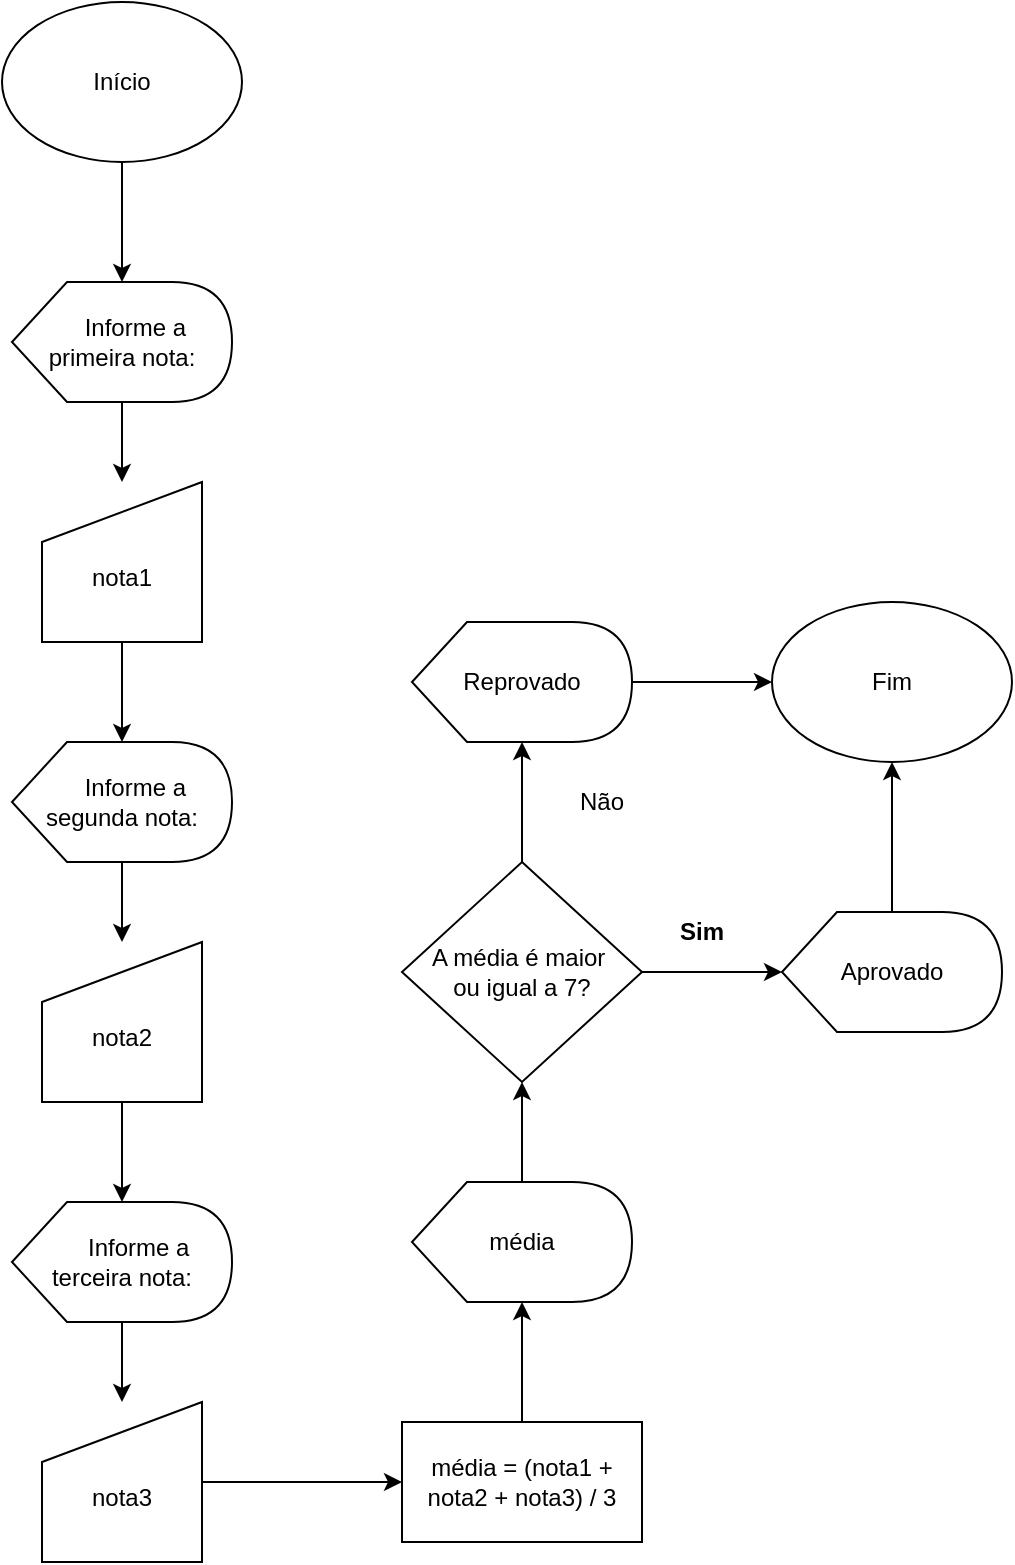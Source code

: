 <mxfile version="28.1.1">
  <diagram name="Página-1" id="MAk3DOyfZkQUfRzELnZQ">
    <mxGraphModel dx="1148" dy="522" grid="1" gridSize="10" guides="1" tooltips="1" connect="1" arrows="1" fold="1" page="1" pageScale="1" pageWidth="827" pageHeight="1169" math="0" shadow="0">
      <root>
        <mxCell id="0" />
        <mxCell id="1" parent="0" />
        <mxCell id="o_a78I-VUHKlkryNKOLD-4" value="" style="edgeStyle=orthogonalEdgeStyle;rounded=0;orthogonalLoop=1;jettySize=auto;html=1;" edge="1" parent="1" source="r95Tsj0DEO4Ul2Uu9qXz-1" target="o_a78I-VUHKlkryNKOLD-1">
          <mxGeometry relative="1" as="geometry" />
        </mxCell>
        <mxCell id="r95Tsj0DEO4Ul2Uu9qXz-1" value="Início" style="ellipse;whiteSpace=wrap;html=1;" parent="1" vertex="1">
          <mxGeometry x="40" y="20" width="120" height="80" as="geometry" />
        </mxCell>
        <mxCell id="o_a78I-VUHKlkryNKOLD-7" value="" style="edgeStyle=orthogonalEdgeStyle;rounded=0;orthogonalLoop=1;jettySize=auto;html=1;" edge="1" parent="1" source="o_a78I-VUHKlkryNKOLD-1" target="o_a78I-VUHKlkryNKOLD-6">
          <mxGeometry relative="1" as="geometry" />
        </mxCell>
        <mxCell id="o_a78I-VUHKlkryNKOLD-1" value="&amp;nbsp; &amp;nbsp; Informe a primeira nota:" style="shape=display;whiteSpace=wrap;html=1;" vertex="1" parent="1">
          <mxGeometry x="45" y="160" width="110" height="60" as="geometry" />
        </mxCell>
        <mxCell id="o_a78I-VUHKlkryNKOLD-9" value="" style="edgeStyle=orthogonalEdgeStyle;rounded=0;orthogonalLoop=1;jettySize=auto;html=1;" edge="1" parent="1" source="o_a78I-VUHKlkryNKOLD-6" target="o_a78I-VUHKlkryNKOLD-8">
          <mxGeometry relative="1" as="geometry" />
        </mxCell>
        <mxCell id="o_a78I-VUHKlkryNKOLD-6" value="&lt;div&gt;&lt;br&gt;&lt;/div&gt;nota1" style="shape=manualInput;whiteSpace=wrap;html=1;" vertex="1" parent="1">
          <mxGeometry x="60" y="260" width="80" height="80" as="geometry" />
        </mxCell>
        <mxCell id="o_a78I-VUHKlkryNKOLD-11" value="" style="edgeStyle=orthogonalEdgeStyle;rounded=0;orthogonalLoop=1;jettySize=auto;html=1;" edge="1" parent="1" source="o_a78I-VUHKlkryNKOLD-8" target="o_a78I-VUHKlkryNKOLD-10">
          <mxGeometry relative="1" as="geometry" />
        </mxCell>
        <mxCell id="o_a78I-VUHKlkryNKOLD-8" value="&amp;nbsp; &amp;nbsp; Informe a segunda nota:" style="shape=display;whiteSpace=wrap;html=1;" vertex="1" parent="1">
          <mxGeometry x="45" y="390" width="110" height="60" as="geometry" />
        </mxCell>
        <mxCell id="o_a78I-VUHKlkryNKOLD-15" value="" style="edgeStyle=orthogonalEdgeStyle;rounded=0;orthogonalLoop=1;jettySize=auto;html=1;" edge="1" parent="1" source="o_a78I-VUHKlkryNKOLD-10" target="o_a78I-VUHKlkryNKOLD-13">
          <mxGeometry relative="1" as="geometry" />
        </mxCell>
        <mxCell id="o_a78I-VUHKlkryNKOLD-10" value="&lt;div&gt;&lt;br&gt;&lt;/div&gt;nota2" style="shape=manualInput;whiteSpace=wrap;html=1;" vertex="1" parent="1">
          <mxGeometry x="60" y="490" width="80" height="80" as="geometry" />
        </mxCell>
        <mxCell id="o_a78I-VUHKlkryNKOLD-16" value="" style="edgeStyle=orthogonalEdgeStyle;rounded=0;orthogonalLoop=1;jettySize=auto;html=1;" edge="1" parent="1" source="o_a78I-VUHKlkryNKOLD-13" target="o_a78I-VUHKlkryNKOLD-14">
          <mxGeometry relative="1" as="geometry" />
        </mxCell>
        <mxCell id="o_a78I-VUHKlkryNKOLD-13" value="&amp;nbsp; &amp;nbsp; &amp;nbsp;Informe a terceira nota:" style="shape=display;whiteSpace=wrap;html=1;" vertex="1" parent="1">
          <mxGeometry x="45" y="620" width="110" height="60" as="geometry" />
        </mxCell>
        <mxCell id="o_a78I-VUHKlkryNKOLD-19" value="" style="edgeStyle=orthogonalEdgeStyle;rounded=0;orthogonalLoop=1;jettySize=auto;html=1;" edge="1" parent="1" source="o_a78I-VUHKlkryNKOLD-14" target="o_a78I-VUHKlkryNKOLD-18">
          <mxGeometry relative="1" as="geometry" />
        </mxCell>
        <mxCell id="o_a78I-VUHKlkryNKOLD-14" value="&lt;div&gt;&lt;br&gt;&lt;/div&gt;nota3" style="shape=manualInput;whiteSpace=wrap;html=1;" vertex="1" parent="1">
          <mxGeometry x="60" y="720" width="80" height="80" as="geometry" />
        </mxCell>
        <mxCell id="o_a78I-VUHKlkryNKOLD-21" value="" style="edgeStyle=orthogonalEdgeStyle;rounded=0;orthogonalLoop=1;jettySize=auto;html=1;" edge="1" parent="1" source="o_a78I-VUHKlkryNKOLD-18" target="o_a78I-VUHKlkryNKOLD-20">
          <mxGeometry relative="1" as="geometry" />
        </mxCell>
        <mxCell id="o_a78I-VUHKlkryNKOLD-18" value="média = (nota1 + nota2 + nota3) / 3" style="rounded=0;whiteSpace=wrap;html=1;" vertex="1" parent="1">
          <mxGeometry x="240" y="730" width="120" height="60" as="geometry" />
        </mxCell>
        <mxCell id="o_a78I-VUHKlkryNKOLD-24" value="" style="edgeStyle=orthogonalEdgeStyle;rounded=0;orthogonalLoop=1;jettySize=auto;html=1;" edge="1" parent="1" source="o_a78I-VUHKlkryNKOLD-20" target="o_a78I-VUHKlkryNKOLD-22">
          <mxGeometry relative="1" as="geometry" />
        </mxCell>
        <mxCell id="o_a78I-VUHKlkryNKOLD-20" value="média" style="shape=display;whiteSpace=wrap;html=1;" vertex="1" parent="1">
          <mxGeometry x="245" y="610" width="110" height="60" as="geometry" />
        </mxCell>
        <mxCell id="o_a78I-VUHKlkryNKOLD-26" value="" style="edgeStyle=orthogonalEdgeStyle;rounded=0;orthogonalLoop=1;jettySize=auto;html=1;" edge="1" parent="1" source="o_a78I-VUHKlkryNKOLD-22" target="o_a78I-VUHKlkryNKOLD-25">
          <mxGeometry relative="1" as="geometry" />
        </mxCell>
        <mxCell id="o_a78I-VUHKlkryNKOLD-28" value="" style="edgeStyle=orthogonalEdgeStyle;rounded=0;orthogonalLoop=1;jettySize=auto;html=1;" edge="1" parent="1" source="o_a78I-VUHKlkryNKOLD-22" target="o_a78I-VUHKlkryNKOLD-27">
          <mxGeometry relative="1" as="geometry" />
        </mxCell>
        <mxCell id="o_a78I-VUHKlkryNKOLD-22" value="A média é maior&amp;nbsp;&lt;div&gt;ou igual a 7?&lt;/div&gt;" style="rhombus;whiteSpace=wrap;html=1;" vertex="1" parent="1">
          <mxGeometry x="240" y="450" width="120" height="110" as="geometry" />
        </mxCell>
        <mxCell id="o_a78I-VUHKlkryNKOLD-34" value="" style="edgeStyle=orthogonalEdgeStyle;rounded=0;orthogonalLoop=1;jettySize=auto;html=1;" edge="1" parent="1" source="o_a78I-VUHKlkryNKOLD-25" target="o_a78I-VUHKlkryNKOLD-32">
          <mxGeometry relative="1" as="geometry" />
        </mxCell>
        <mxCell id="o_a78I-VUHKlkryNKOLD-25" value="Aprovado" style="shape=display;whiteSpace=wrap;html=1;" vertex="1" parent="1">
          <mxGeometry x="430" y="475" width="110" height="60" as="geometry" />
        </mxCell>
        <mxCell id="o_a78I-VUHKlkryNKOLD-33" value="" style="edgeStyle=orthogonalEdgeStyle;rounded=0;orthogonalLoop=1;jettySize=auto;html=1;" edge="1" parent="1" source="o_a78I-VUHKlkryNKOLD-27" target="o_a78I-VUHKlkryNKOLD-32">
          <mxGeometry relative="1" as="geometry" />
        </mxCell>
        <mxCell id="o_a78I-VUHKlkryNKOLD-27" value="Reprovado" style="shape=display;whiteSpace=wrap;html=1;" vertex="1" parent="1">
          <mxGeometry x="245" y="330" width="110" height="60" as="geometry" />
        </mxCell>
        <mxCell id="o_a78I-VUHKlkryNKOLD-30" value="&lt;b&gt;Sim&lt;/b&gt;" style="text;strokeColor=none;align=center;fillColor=none;html=1;verticalAlign=middle;whiteSpace=wrap;rounded=0;" vertex="1" parent="1">
          <mxGeometry x="360" y="470" width="60" height="30" as="geometry" />
        </mxCell>
        <mxCell id="o_a78I-VUHKlkryNKOLD-31" value="Não" style="text;strokeColor=none;align=center;fillColor=none;html=1;verticalAlign=middle;whiteSpace=wrap;rounded=0;" vertex="1" parent="1">
          <mxGeometry x="310" y="405" width="60" height="30" as="geometry" />
        </mxCell>
        <mxCell id="o_a78I-VUHKlkryNKOLD-32" value="Fim" style="ellipse;whiteSpace=wrap;html=1;" vertex="1" parent="1">
          <mxGeometry x="425" y="320" width="120" height="80" as="geometry" />
        </mxCell>
      </root>
    </mxGraphModel>
  </diagram>
</mxfile>

